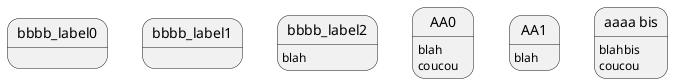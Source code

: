 {
  "sha1": "q7yo6gmvkfdhcp0czvlws0okqzce51r",
  "insertion": {
    "when": "2024-06-04T17:28:42.104Z",
    "user": "plantuml@gmail.com"
  }
}
@startuml
state "bbbb_label0" as BB0
state BB1 as "bbbb_label1"
state BB2 as "bbbb_label2" : blah
state AA0 : blah
state "AA1" as AA1 : blah
state "aaaa bis" : blahbis
AA0: coucou
"aaaa bis" : coucou
@enduml
